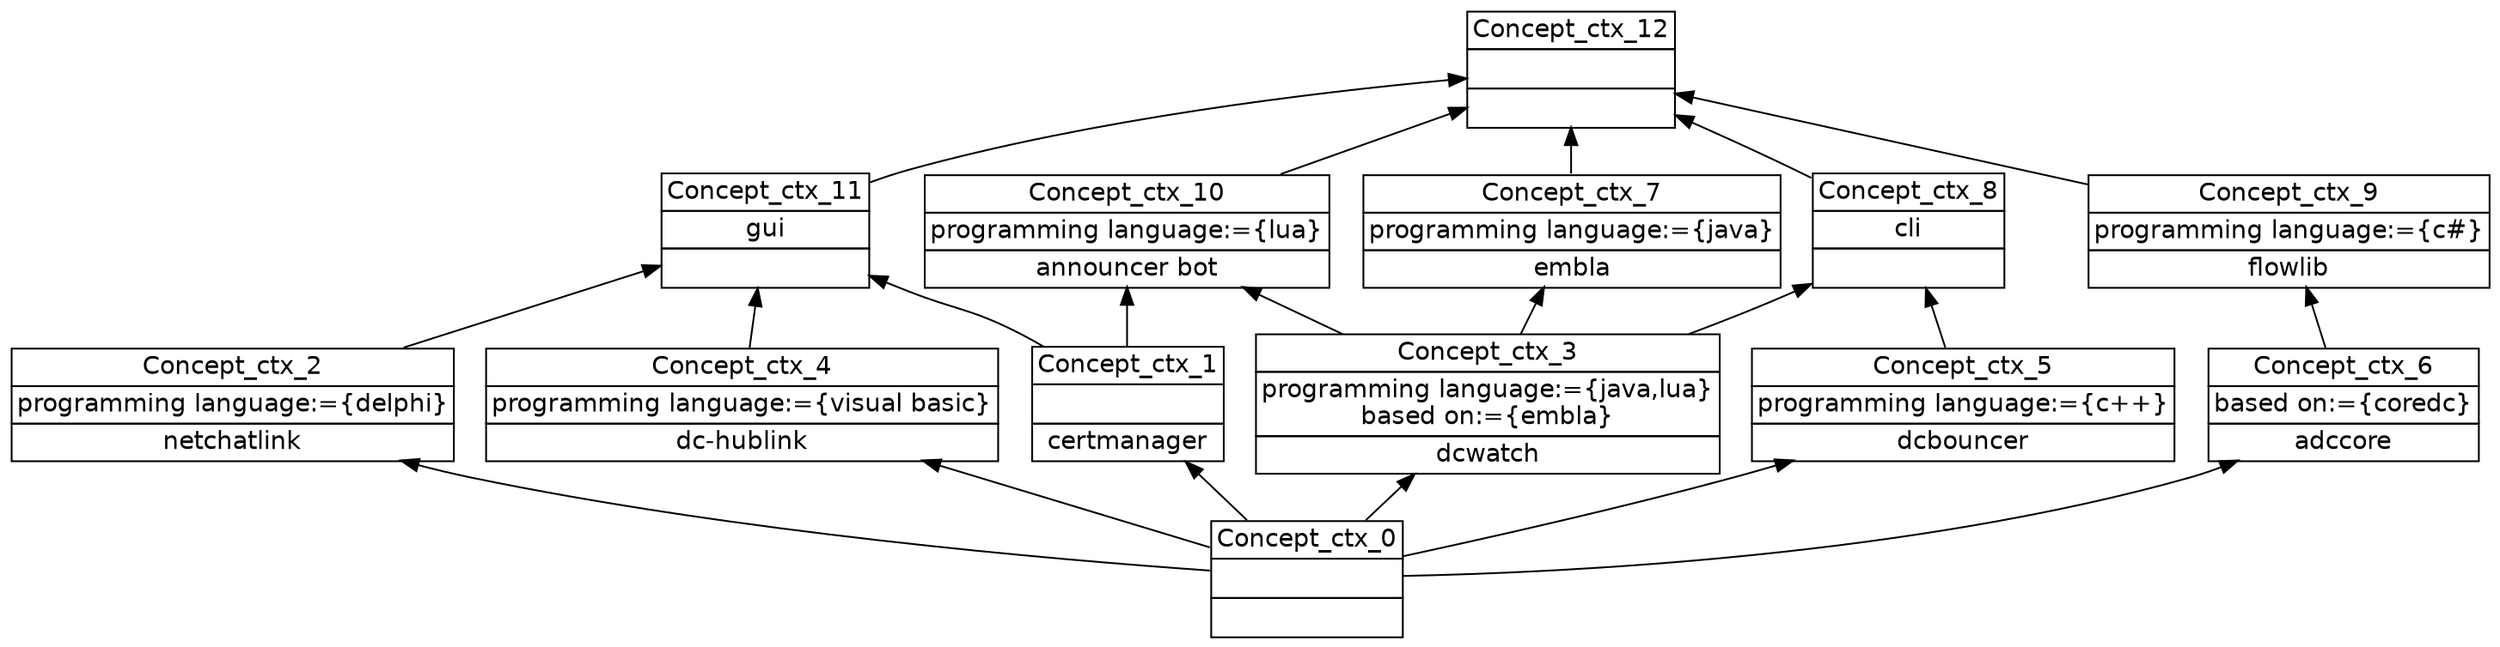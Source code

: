 digraph G { 
	rankdir=BT;
	margin=0;
	node [margin="0.03,0.03",fontname="DejaVu Sans"];
	ranksep=0.3;
	nodesep=0.2;
//graph[label="name:ctx,concept number:13,object number:9,attribute number:11"
13 [shape=none,label=<<table border="0" cellborder="1" cellspacing="0" port="p"><tr><td>Concept_ctx_12</td></tr><tr><td><br/></td></tr><tr><td><br/></td></tr></table>>];
14 [shape=none,label=<<table border="0" cellborder="1" cellspacing="0" port="p"><tr><td>Concept_ctx_11</td></tr><tr><td>gui<br/></td></tr><tr><td><br/></td></tr></table>>];
15 [shape=none,label=<<table border="0" cellborder="1" cellspacing="0" port="p"><tr><td>Concept_ctx_0</td></tr><tr><td><br/></td></tr><tr><td><br/></td></tr></table>>];
16 [shape=none,label=<<table border="0" cellborder="1" cellspacing="0" port="p"><tr><td>Concept_ctx_8</td></tr><tr><td>cli<br/></td></tr><tr><td><br/></td></tr></table>>];
17 [shape=none,label=<<table border="0" cellborder="1" cellspacing="0" port="p"><tr><td>Concept_ctx_9</td></tr><tr><td>programming language:={c#}<br/></td></tr><tr><td>flowlib<br/></td></tr></table>>];
18 [shape=none,label=<<table border="0" cellborder="1" cellspacing="0" port="p"><tr><td>Concept_ctx_2</td></tr><tr><td>programming language:={delphi}<br/></td></tr><tr><td>netchatlink<br/></td></tr></table>>];
19 [shape=none,label=<<table border="0" cellborder="1" cellspacing="0" port="p"><tr><td>Concept_ctx_5</td></tr><tr><td>programming language:={c++}<br/></td></tr><tr><td>dcbouncer<br/></td></tr></table>>];
20 [shape=none,label=<<table border="0" cellborder="1" cellspacing="0" port="p"><tr><td>Concept_ctx_3</td></tr><tr><td>programming language:={java,lua}<br/>based on:={embla}<br/></td></tr><tr><td>dcwatch<br/></td></tr></table>>];
21 [shape=none,label=<<table border="0" cellborder="1" cellspacing="0" port="p"><tr><td>Concept_ctx_7</td></tr><tr><td>programming language:={java}<br/></td></tr><tr><td>embla<br/></td></tr></table>>];
22 [shape=none,label=<<table border="0" cellborder="1" cellspacing="0" port="p"><tr><td>Concept_ctx_1</td></tr><tr><td><br/></td></tr><tr><td>certmanager<br/></td></tr></table>>];
23 [shape=none,label=<<table border="0" cellborder="1" cellspacing="0" port="p"><tr><td>Concept_ctx_10</td></tr><tr><td>programming language:={lua}<br/></td></tr><tr><td>announcer bot<br/></td></tr></table>>];
24 [shape=none,label=<<table border="0" cellborder="1" cellspacing="0" port="p"><tr><td>Concept_ctx_4</td></tr><tr><td>programming language:={visual basic}<br/></td></tr><tr><td>dc-hublink<br/></td></tr></table>>];
25 [shape=none,label=<<table border="0" cellborder="1" cellspacing="0" port="p"><tr><td>Concept_ctx_6</td></tr><tr><td>based on:={coredc}<br/></td></tr><tr><td>adccore<br/></td></tr></table>>];
	16:p -> 13:p
	21:p -> 13:p
	23:p -> 13:p
	17:p -> 13:p
	14:p -> 13:p
	18:p -> 14:p
	22:p -> 14:p
	24:p -> 14:p
	19:p -> 16:p
	20:p -> 16:p
	25:p -> 17:p
	15:p -> 18:p
	15:p -> 19:p
	15:p -> 20:p
	20:p -> 21:p
	15:p -> 22:p
	20:p -> 23:p
	22:p -> 23:p
	15:p -> 24:p
	15:p -> 25:p
}